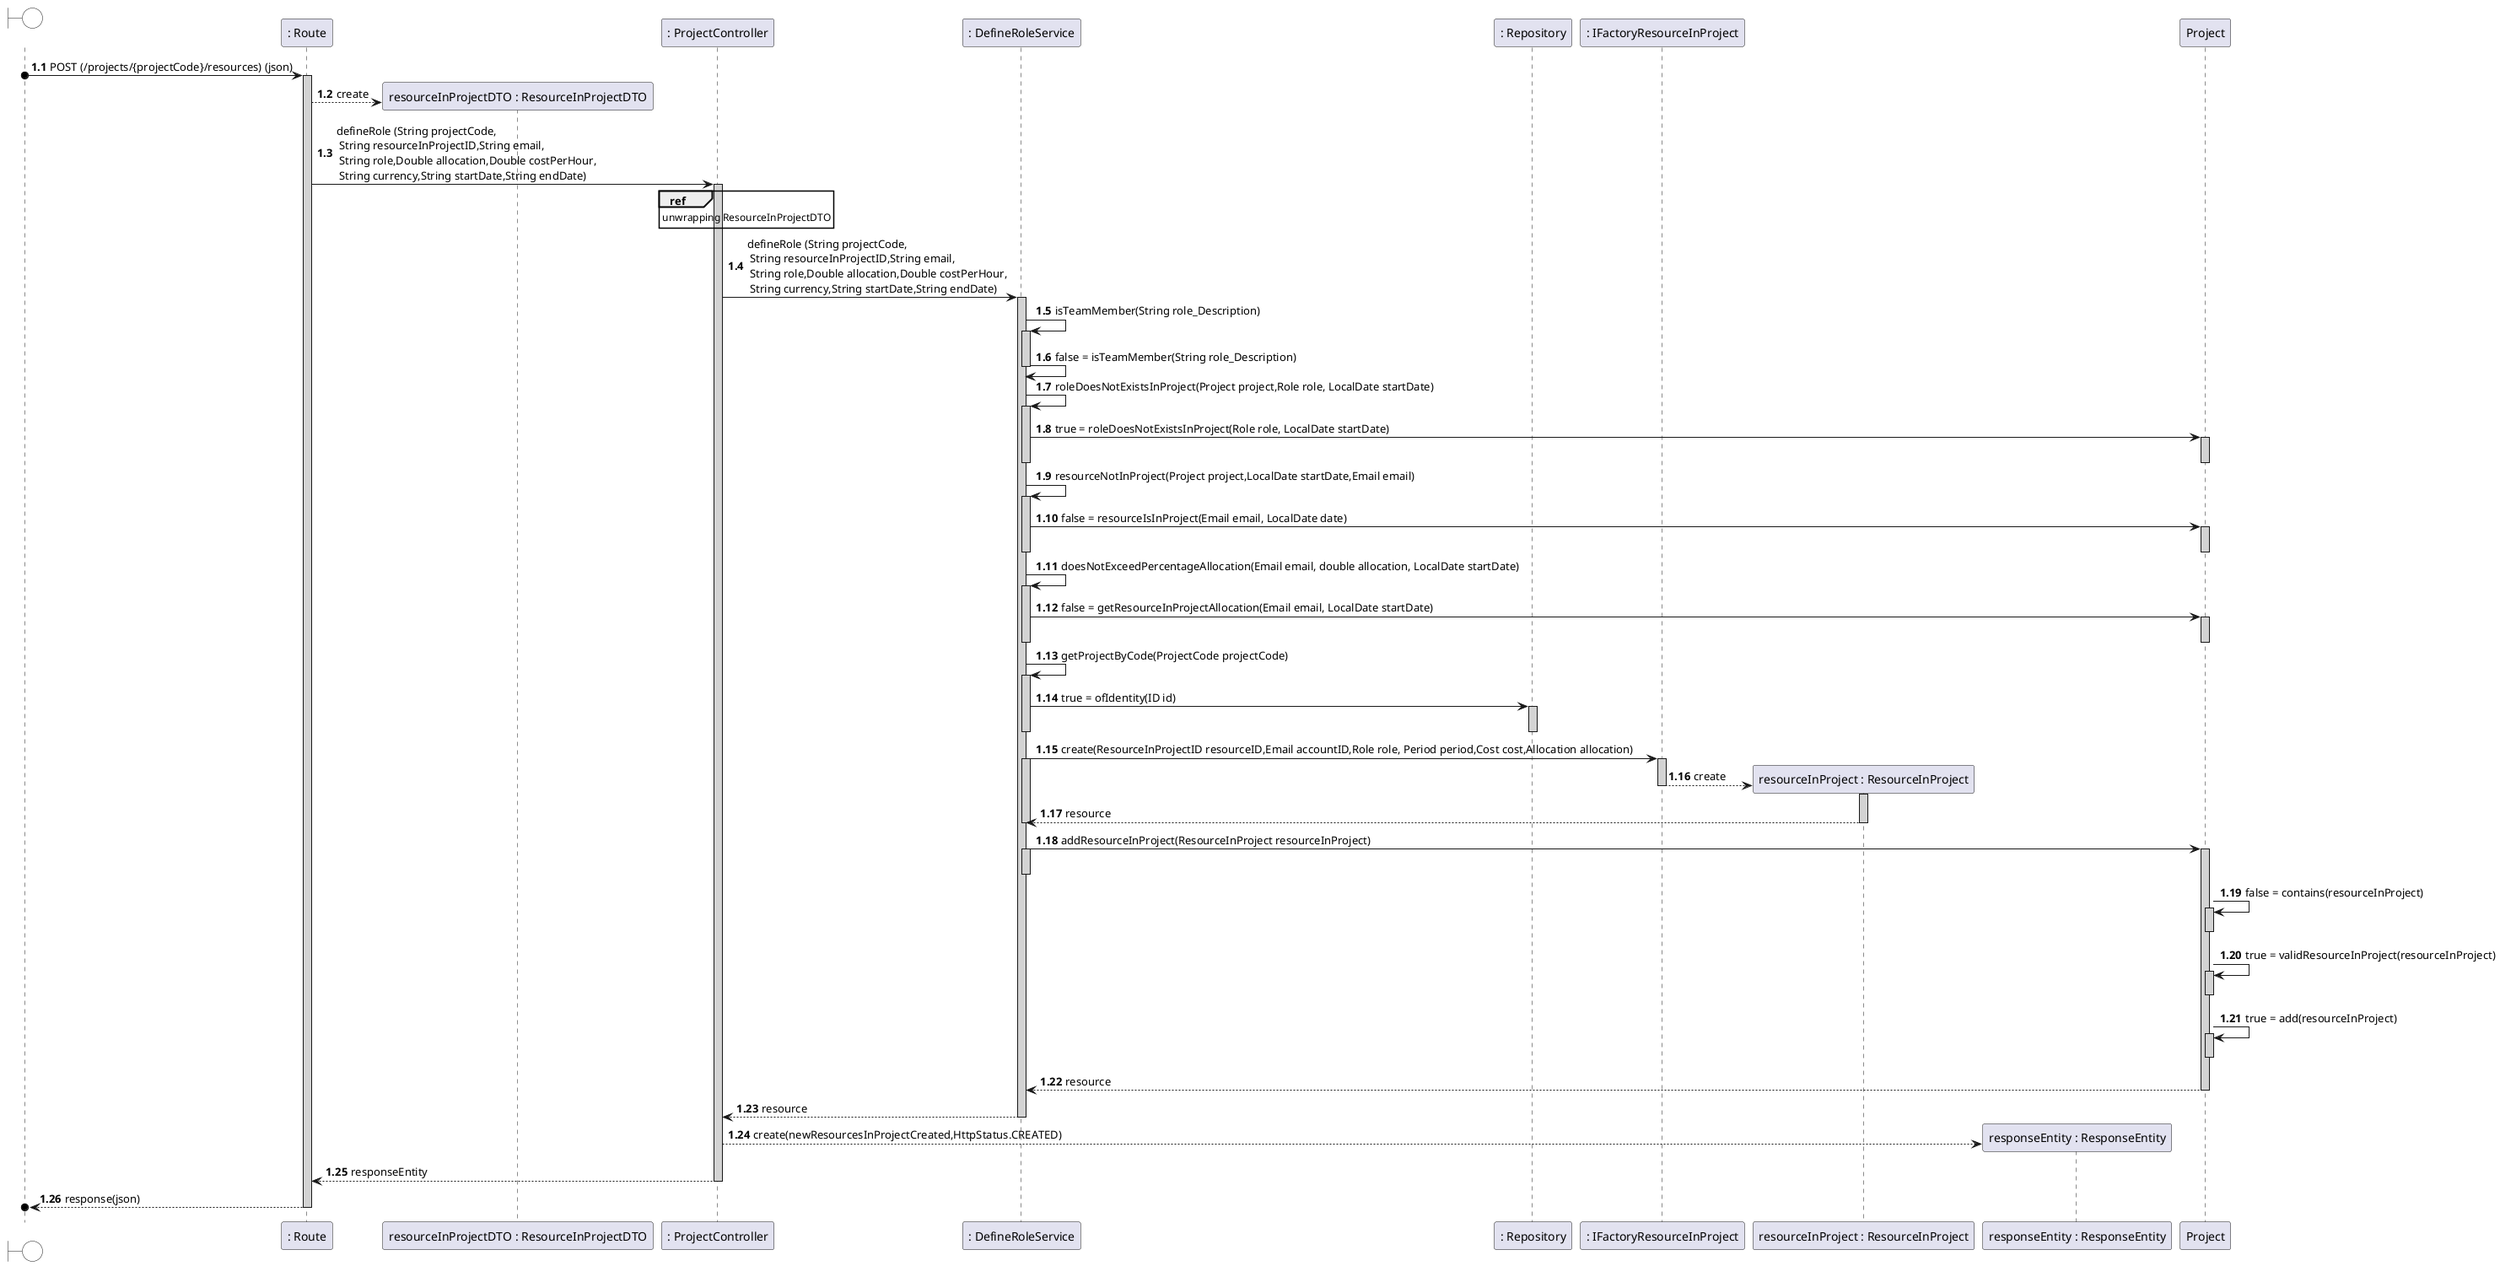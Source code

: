 @startuml

autonumber 1.1
skinparam sequence {
LifeLineBackgroundColor #lightgrey
}
boundary " " #white
participant ": Route" as Route
participant "resourceInProjectDTO : ResourceInProjectDTO" as DTO
participant ": ProjectController" as Controller
participant ": DefineRoleService" as Service
participant ": Repository" as IRepo
participant ": IFactoryResourceInProject" as IFactoryRp


participant "resourceInProject : ResourceInProject" as Resource


participant "responseEntity : ResponseEntity" as Response



" " o-> Route : POST (/projects/{projectCode}/resources) (json)
activate Route

Route --> DTO ** #b: create

Route -> Controller #b: defineRole (String projectCode,\n String resourceInProjectID,String email,\n String role,Double allocation,Double costPerHour,\n String currency,String startDate,String endDate)
ref over Controller: unwrapping ResourceInProjectDTO

activate Controller

Controller -> Service : defineRole (String projectCode,\n String resourceInProjectID,String email,\n String role,Double allocation,Double costPerHour,\n String currency,String startDate,String endDate)
'isTeamMember
activate Service
Service -> Service : isTeamMember(String role_Description)

activate Service
Service -> Service : false = isTeamMember(String role_Description)

deactivate Service
'Role does not existe in Project
Service -> Service : roleDoesNotExistsInProject(Project project,Role role, LocalDate startDate)

activate Service

Service -> Project : true = roleDoesNotExistsInProject(Role role, LocalDate startDate)
activate Project
deactivate Project

deactivate Service
'Resource not in project
Service -> Service : resourceNotInProject(Project project,LocalDate startDate,Email email)

activate Service

Service -> Project : false = resourceIsInProject(Email email, LocalDate date)
activate Project
deactivate Project

deactivate Service

'Allocation is not higher than 100
Service -> Service : doesNotExceedPercentageAllocation(Email email, double allocation, LocalDate startDate)

activate Service

Service -> Project : false = getResourceInProjectAllocation(Email email, LocalDate startDate)
activate Project
deactivate Project

deactivate Service

'Project exists
Service -> Service :  getProjectByCode(ProjectCode projectCode)
activate Service

Service -> IRepo : true = ofIdentity(ID id)
activate IRepo
deactivate IRepo

deactivate Service


'create resource with role
Service -> IFactoryRp : create(ResourceInProjectID resourceID,Email accountID,Role role, Period period,Cost cost,Allocation allocation)
activate Service
activate IFactoryRp

IFactoryRp --> Resource  ** : create
deactivate IFactoryRp

activate Resource

Resource --> Service : resource
deactivate Resource

deactivate Service

Service -> Project : addResourceInProject(ResourceInProject resourceInProject)
activate Service
activate Project

deactivate Service




Project->Project : false = contains(resourceInProject)
activate Project
deactivate Project
Project->Project :true = validResourceInProject(resourceInProject)
activate Project
deactivate Project
Project->Project : true = add(resourceInProject)
activate Project
deactivate Project
Project-->Service : resource
deactivate Project

Controller <-- Service : resource
deactivate Service

Controller --> Response ** : create(newResourcesInProjectCreated,HttpStatus.CREATED)

Controller --> Route : responseEntity
deactivate Controller

Route -->o " " : response(json)
deactivate Route

@enduml
